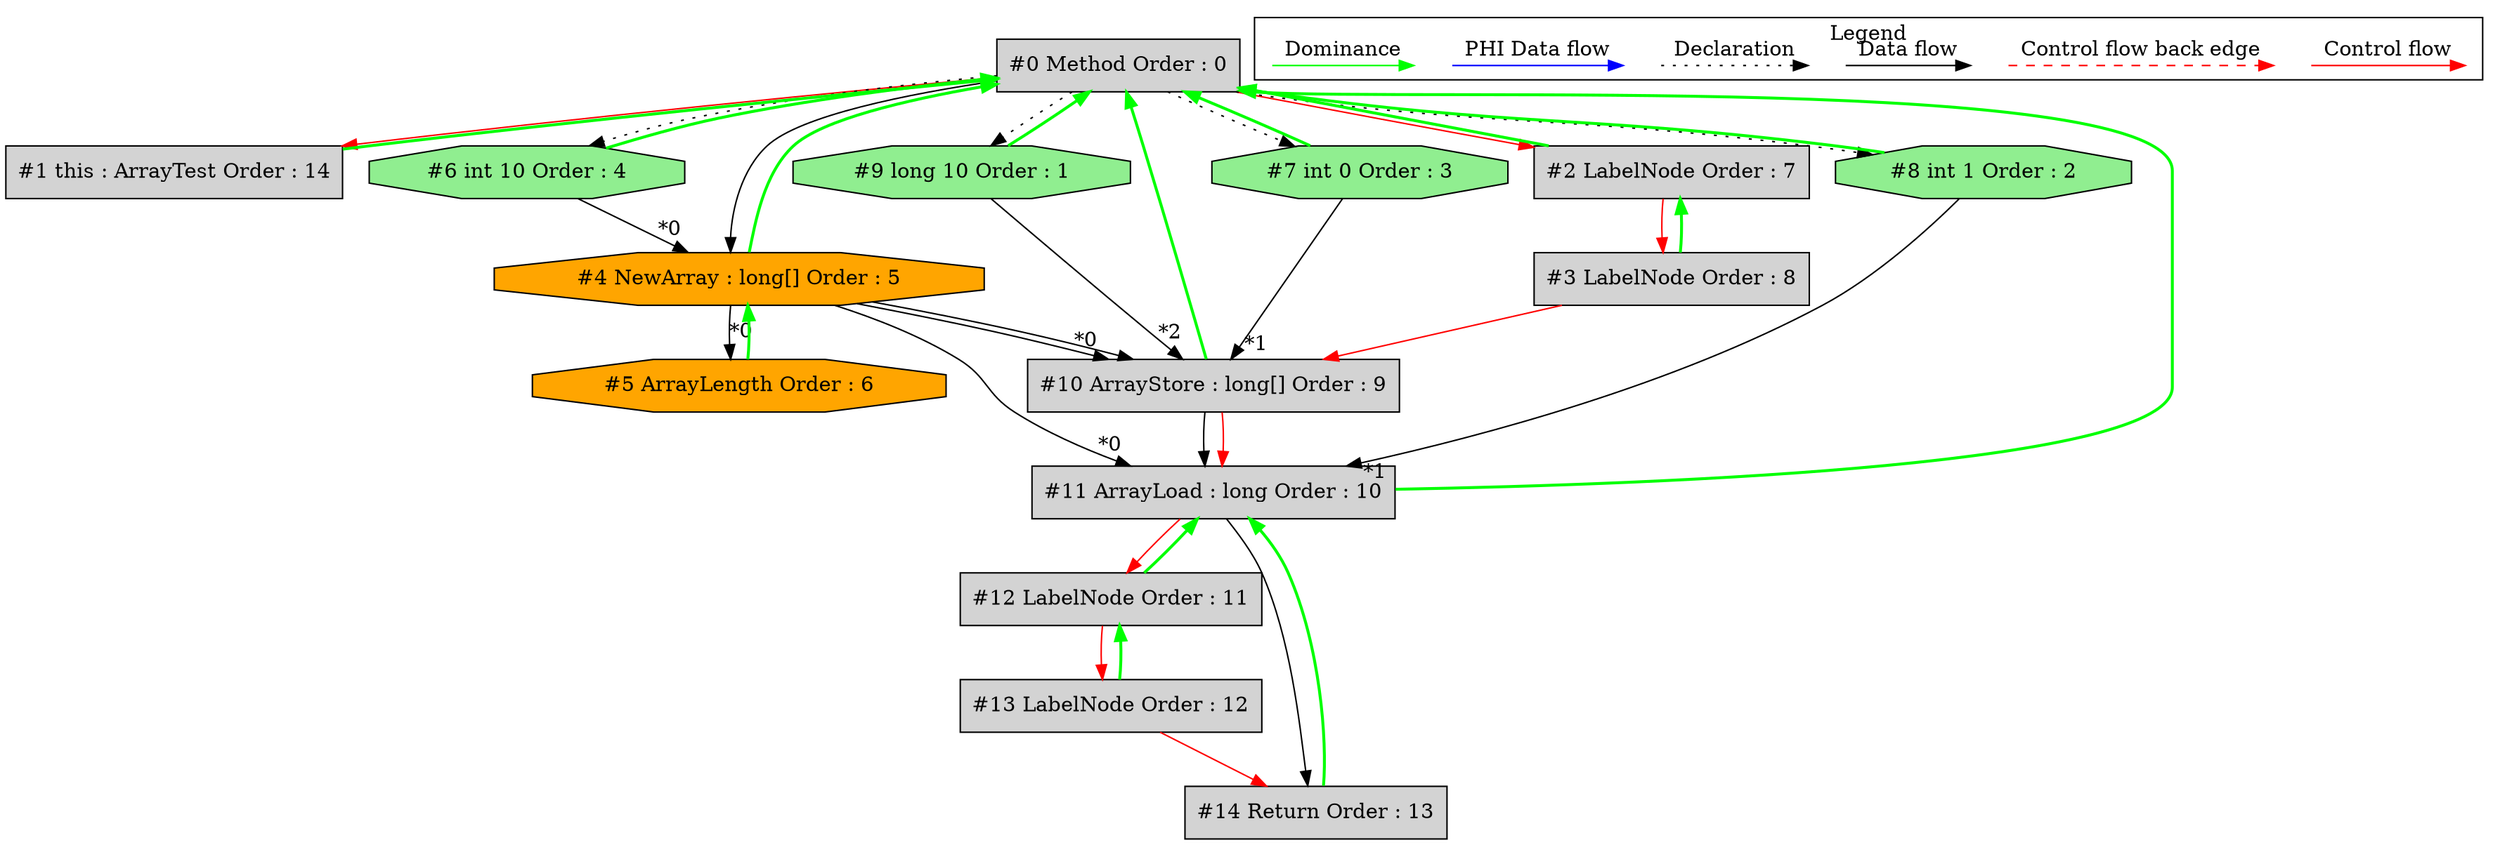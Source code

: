 digraph debugoutput {
 node0[label="#0 Method Order : 0",shape=box, fillcolor=lightgrey, style=filled];
 node1[label="#1 this : ArrayTest Order : 14",shape=box, fillcolor=lightgrey, style=filled];
 node1 -> node0[dir="forward" color="green" penwidth="2"];
 node0 -> node1[labeldistance=2, color=red, fontcolor=red];
 node2[label="#2 LabelNode Order : 7",shape=box, fillcolor=lightgrey, style=filled];
 node2 -> node0[dir="forward" color="green" penwidth="2"];
 node0 -> node2[labeldistance=2, color=red, fontcolor=red];
 node3[label="#3 LabelNode Order : 8",shape=box, fillcolor=lightgrey, style=filled];
 node3 -> node2[dir="forward" color="green" penwidth="2"];
 node2 -> node3[labeldistance=2, color=red, fontcolor=red];
 node4[label="#4 NewArray : long[] Order : 5",shape=octagon, fillcolor=orange, style=filled];
 node4 -> node0[dir="forward" color="green" penwidth="2"];
 node6 -> node4[headlabel="*0", labeldistance=2];
 node0 -> node4;
 node5[label="#5 ArrayLength Order : 6",shape=octagon, fillcolor=orange, style=filled];
 node5 -> node4[dir="forward" color="green" penwidth="2"];
 node4 -> node5[headlabel="*0", labeldistance=2];
 node6[label="#6 int 10 Order : 4",shape=octagon, fillcolor=lightgreen, style=filled];
 node6 -> node0[dir="forward" color="green" penwidth="2"];
 node0 -> node6[style=dotted];
 node7[label="#7 int 0 Order : 3",shape=octagon, fillcolor=lightgreen, style=filled];
 node7 -> node0[dir="forward" color="green" penwidth="2"];
 node0 -> node7[style=dotted];
 node8[label="#8 int 1 Order : 2",shape=octagon, fillcolor=lightgreen, style=filled];
 node8 -> node0[dir="forward" color="green" penwidth="2"];
 node0 -> node8[style=dotted];
 node9[label="#9 long 10 Order : 1",shape=octagon, fillcolor=lightgreen, style=filled];
 node9 -> node0[dir="forward" color="green" penwidth="2"];
 node0 -> node9[style=dotted];
 node10[label="#10 ArrayStore : long[] Order : 9",shape=box, fillcolor=lightgrey, style=filled];
 node10 -> node0[dir="forward" color="green" penwidth="2"];
 node4 -> node10[headlabel="*0", labeldistance=2];
 node7 -> node10[headlabel="*1", labeldistance=2];
 node9 -> node10[headlabel="*2", labeldistance=2];
 node4 -> node10;
 node3 -> node10[labeldistance=2, color=red, fontcolor=red];
 node11[label="#11 ArrayLoad : long Order : 10",shape=box, fillcolor=lightgrey, style=filled];
 node11 -> node0[dir="forward" color="green" penwidth="2"];
 node4 -> node11[headlabel="*0", labeldistance=2];
 node8 -> node11[headlabel="*1", labeldistance=2];
 node10 -> node11;
 node10 -> node11[labeldistance=2, color=red, fontcolor=red];
 node12[label="#12 LabelNode Order : 11",shape=box, fillcolor=lightgrey, style=filled];
 node12 -> node11[dir="forward" color="green" penwidth="2"];
 node11 -> node12[labeldistance=2, color=red, fontcolor=red];
 node13[label="#13 LabelNode Order : 12",shape=box, fillcolor=lightgrey, style=filled];
 node13 -> node12[dir="forward" color="green" penwidth="2"];
 node12 -> node13[labeldistance=2, color=red, fontcolor=red];
 node14[label="#14 Return Order : 13",shape=box, fillcolor=lightgrey, style=filled];
 node14 -> node11[dir="forward" color="green" penwidth="2"];
 node13 -> node14[labeldistance=2, color=red, fontcolor=red];
 node11 -> node14;
 subgraph cluster_000 {
  label = "Legend";
  node [shape=point]
  {
   rank=same;
   c0 [style = invis];
   c1 [style = invis];
   c2 [style = invis];
   c3 [style = invis];
   d0 [style = invis];
   d1 [style = invis];
   d2 [style = invis];
   d3 [style = invis];
   d4 [style = invis];
   d5 [style = invis];
   d6 [style = invis];
   d7 [style = invis];
  }
  c0 -> c1 [label="Control flow", style=solid, color=red]
  c2 -> c3 [label="Control flow back edge", style=dashed, color=red]
  d0 -> d1 [label="Data flow"]
  d2 -> d3 [label="Declaration", style=dotted]
  d4 -> d5 [label="PHI Data flow", color=blue]
  d6 -> d7 [label="Dominance", color=green]
 }

}
